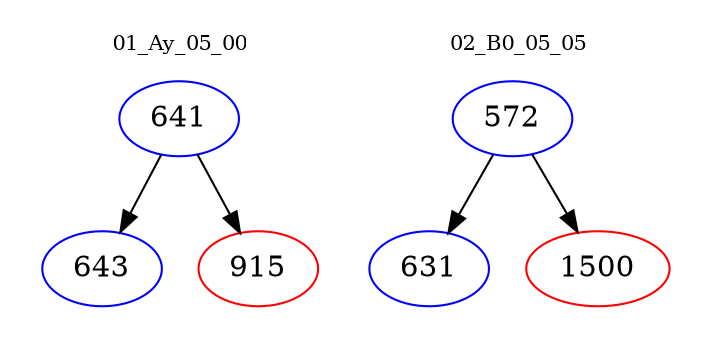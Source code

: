 digraph{
subgraph cluster_0 {
color = white
label = "01_Ay_05_00";
fontsize=10;
T0_641 [label="641", color="blue"]
T0_641 -> T0_643 [color="black"]
T0_643 [label="643", color="blue"]
T0_641 -> T0_915 [color="black"]
T0_915 [label="915", color="red"]
}
subgraph cluster_1 {
color = white
label = "02_B0_05_05";
fontsize=10;
T1_572 [label="572", color="blue"]
T1_572 -> T1_631 [color="black"]
T1_631 [label="631", color="blue"]
T1_572 -> T1_1500 [color="black"]
T1_1500 [label="1500", color="red"]
}
}

